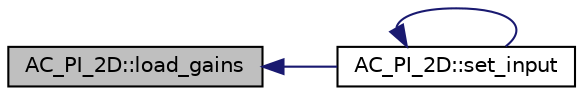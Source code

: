 digraph "AC_PI_2D::load_gains"
{
 // INTERACTIVE_SVG=YES
  edge [fontname="Helvetica",fontsize="10",labelfontname="Helvetica",labelfontsize="10"];
  node [fontname="Helvetica",fontsize="10",shape=record];
  rankdir="LR";
  Node1 [label="AC_PI_2D::load_gains",height=0.2,width=0.4,color="black", fillcolor="grey75", style="filled", fontcolor="black"];
  Node1 -> Node2 [dir="back",color="midnightblue",fontsize="10",style="solid",fontname="Helvetica"];
  Node2 [label="AC_PI_2D::set_input",height=0.2,width=0.4,color="black", fillcolor="white", style="filled",URL="$classAC__PI__2D.html#a5789efd36cc0aa9890c927129e634650"];
  Node2 -> Node2 [dir="back",color="midnightblue",fontsize="10",style="solid",fontname="Helvetica"];
}
